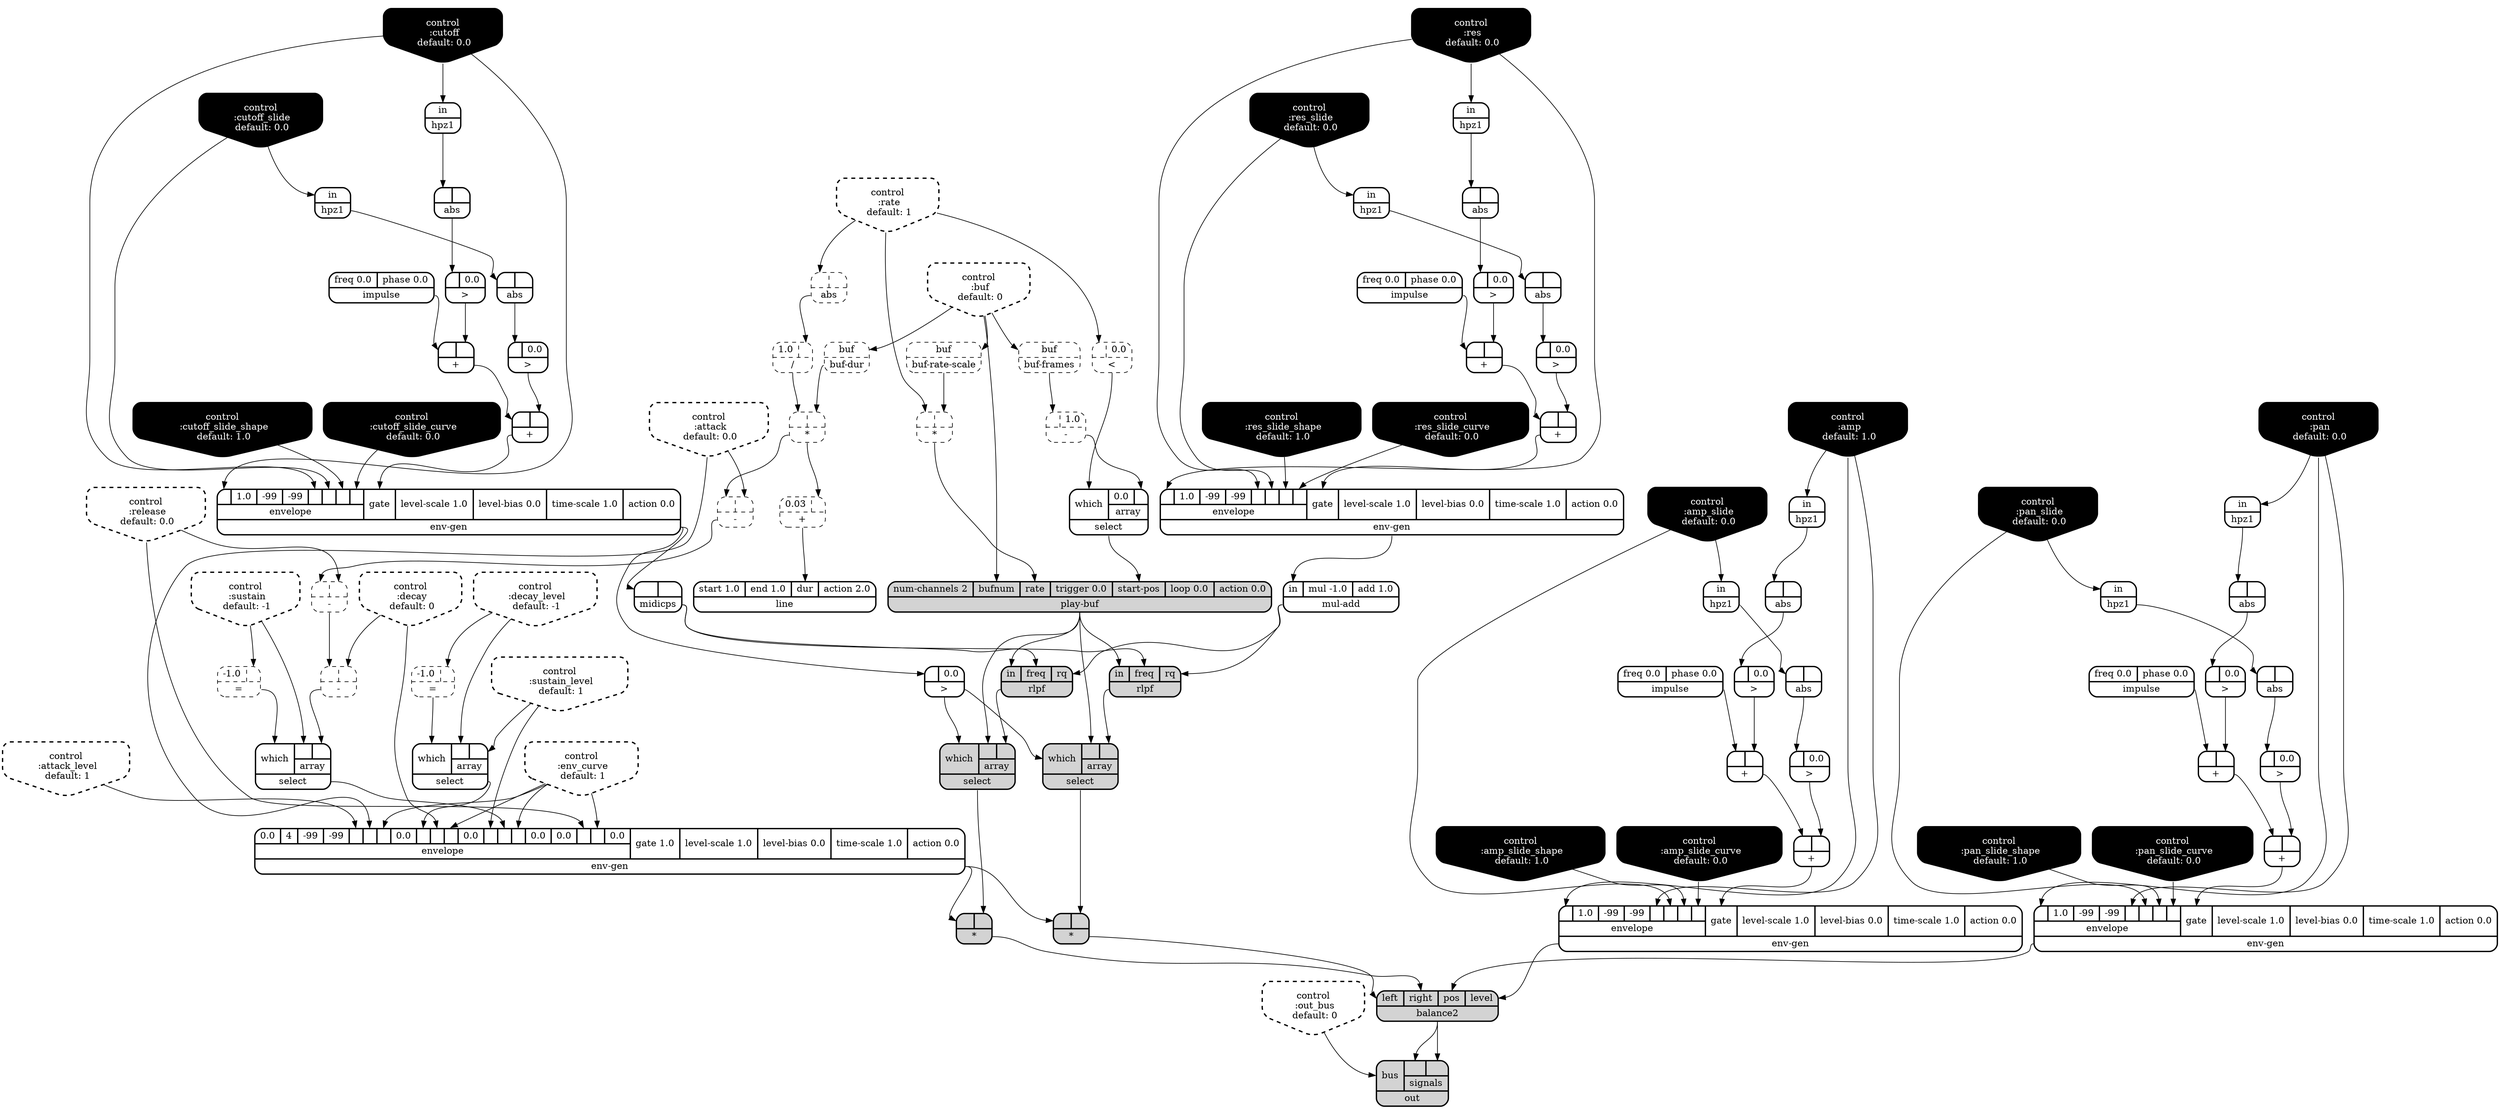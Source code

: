 digraph synthdef {
52 [label = "{{ <a> |<b> } |<__UG_NAME__>* }" style="dashed, rounded" shape=record rankdir=LR];
65 [label = "{{ <a> |<b> } |<__UG_NAME__>* }" style="dashed, rounded" shape=record rankdir=LR];
92 [label = "{{ <a> |<b> } |<__UG_NAME__>* }" style="filled, bold, rounded"  shape=record rankdir=LR];
94 [label = "{{ <a> |<b> } |<__UG_NAME__>* }" style="filled, bold, rounded"  shape=record rankdir=LR];
32 [label = "{{ <a> |<b> } |<__UG_NAME__>+ }" style="bold, rounded" shape=record rankdir=LR];
36 [label = "{{ <a> |<b> } |<__UG_NAME__>+ }" style="bold, rounded" shape=record rankdir=LR];
42 [label = "{{ <a> |<b> } |<__UG_NAME__>+ }" style="bold, rounded" shape=record rankdir=LR];
46 [label = "{{ <a> |<b> } |<__UG_NAME__>+ }" style="bold, rounded" shape=record rankdir=LR];
60 [label = "{{ <a> |<b> } |<__UG_NAME__>+ }" style="bold, rounded" shape=record rankdir=LR];
69 [label = "{{ <a> |<b> } |<__UG_NAME__>+ }" style="bold, rounded" shape=record rankdir=LR];
77 [label = "{{ <a> |<b> } |<__UG_NAME__>+ }" style="bold, rounded" shape=record rankdir=LR];
79 [label = "{{ <a> |<b> } |<__UG_NAME__>+ }" style="bold, rounded" shape=record rankdir=LR];
97 [label = "{{ <a> 0.03|<b> } |<__UG_NAME__>+ }" style="dashed, rounded" shape=record rankdir=LR];
53 [label = "{{ <a> |<b> } |<__UG_NAME__>- }" style="dashed, rounded" shape=record rankdir=LR];
54 [label = "{{ <a> |<b> } |<__UG_NAME__>- }" style="dashed, rounded" shape=record rankdir=LR];
55 [label = "{{ <a> |<b> } |<__UG_NAME__>- }" style="dashed, rounded" shape=record rankdir=LR];
72 [label = "{{ <a> |<b> 1.0} |<__UG_NAME__>- }" style="dashed, rounded" shape=record rankdir=LR];
50 [label = "{{ <a> 1.0|<b> } |<__UG_NAME__>/ }" style="dashed, rounded" shape=record rankdir=LR];
27 [label = "{{ <a> |<b> 0.0} |<__UG_NAME__>\< }" style="dashed, rounded" shape=record rankdir=LR];
84 [label = "{{ <a> -1.0|<b> } |<__UG_NAME__>= }" style="dashed, rounded" shape=record rankdir=LR];
86 [label = "{{ <a> -1.0|<b> } |<__UG_NAME__>= }" style="dashed, rounded" shape=record rankdir=LR];
31 [label = "{{ <a> |<b> 0.0} |<__UG_NAME__>\> }" style="bold, rounded" shape=record rankdir=LR];
35 [label = "{{ <a> |<b> 0.0} |<__UG_NAME__>\> }" style="bold, rounded" shape=record rankdir=LR];
41 [label = "{{ <a> |<b> 0.0} |<__UG_NAME__>\> }" style="bold, rounded" shape=record rankdir=LR];
45 [label = "{{ <a> |<b> 0.0} |<__UG_NAME__>\> }" style="bold, rounded" shape=record rankdir=LR];
59 [label = "{{ <a> |<b> 0.0} |<__UG_NAME__>\> }" style="bold, rounded" shape=record rankdir=LR];
68 [label = "{{ <a> |<b> 0.0} |<__UG_NAME__>\> }" style="bold, rounded" shape=record rankdir=LR];
76 [label = "{{ <a> |<b> 0.0} |<__UG_NAME__>\> }" style="bold, rounded" shape=record rankdir=LR];
78 [label = "{{ <a> |<b> 0.0} |<__UG_NAME__>\> }" style="bold, rounded" shape=record rankdir=LR];
89 [label = "{{ <a> |<b> 0.0} |<__UG_NAME__>\> }" style="bold, rounded" shape=record rankdir=LR];
30 [label = "{{ <a> |<b> } |<__UG_NAME__>abs }" style="bold, rounded" shape=record rankdir=LR];
34 [label = "{{ <a> |<b> } |<__UG_NAME__>abs }" style="bold, rounded" shape=record rankdir=LR];
40 [label = "{{ <a> |<b> } |<__UG_NAME__>abs }" style="bold, rounded" shape=record rankdir=LR];
44 [label = "{{ <a> |<b> } |<__UG_NAME__>abs }" style="bold, rounded" shape=record rankdir=LR];
49 [label = "{{ <a> |<b> } |<__UG_NAME__>abs }" style="dashed, rounded" shape=record rankdir=LR];
58 [label = "{{ <a> |<b> } |<__UG_NAME__>abs }" style="bold, rounded" shape=record rankdir=LR];
63 [label = "{{ <a> |<b> } |<__UG_NAME__>abs }" style="bold, rounded" shape=record rankdir=LR];
67 [label = "{{ <a> |<b> } |<__UG_NAME__>abs }" style="bold, rounded" shape=record rankdir=LR];
75 [label = "{{ <a> |<b> } |<__UG_NAME__>abs }" style="bold, rounded" shape=record rankdir=LR];
95 [label = "{{ <left> left|<right> right|<pos> pos|<level> level} |<__UG_NAME__>balance2 }" style="filled, bold, rounded"  shape=record rankdir=LR];
51 [label = "{{ <buf> buf} |<__UG_NAME__>buf-dur }" style="dashed, rounded" shape=record rankdir=LR];
71 [label = "{{ <buf> buf} |<__UG_NAME__>buf-frames }" style="dashed, rounded" shape=record rankdir=LR];
64 [label = "{{ <buf> buf} |<__UG_NAME__>buf-rate-scale }" style="dashed, rounded" shape=record rankdir=LR];
0 [label = "control
 :buf
 default: 0" shape=invhouse style="rounded, dashed, filled, bold" fillcolor=white fontcolor=black ]; 
1 [label = "control
 :attack
 default: 0.0" shape=invhouse style="rounded, dashed, filled, bold" fillcolor=white fontcolor=black ]; 
2 [label = "control
 :decay
 default: 0" shape=invhouse style="rounded, dashed, filled, bold" fillcolor=white fontcolor=black ]; 
3 [label = "control
 :sustain
 default: -1" shape=invhouse style="rounded, dashed, filled, bold" fillcolor=white fontcolor=black ]; 
4 [label = "control
 :release
 default: 0.0" shape=invhouse style="rounded, dashed, filled, bold" fillcolor=white fontcolor=black ]; 
5 [label = "control
 :attack_level
 default: 1" shape=invhouse style="rounded, dashed, filled, bold" fillcolor=white fontcolor=black ]; 
6 [label = "control
 :decay_level
 default: -1" shape=invhouse style="rounded, dashed, filled, bold" fillcolor=white fontcolor=black ]; 
7 [label = "control
 :sustain_level
 default: 1" shape=invhouse style="rounded, dashed, filled, bold" fillcolor=white fontcolor=black ]; 
8 [label = "control
 :env_curve
 default: 1" shape=invhouse style="rounded, dashed, filled, bold" fillcolor=white fontcolor=black ]; 
9 [label = "control
 :rate
 default: 1" shape=invhouse style="rounded, dashed, filled, bold" fillcolor=white fontcolor=black ]; 
10 [label = "control
 :out_bus
 default: 0" shape=invhouse style="rounded, dashed, filled, bold" fillcolor=white fontcolor=black ]; 
11 [label = "control
 :amp
 default: 1.0" shape=invhouse style="rounded, filled, bold" fillcolor=black fontcolor=white ]; 
12 [label = "control
 :amp_slide
 default: 0.0" shape=invhouse style="rounded, filled, bold" fillcolor=black fontcolor=white ]; 
13 [label = "control
 :amp_slide_shape
 default: 1.0" shape=invhouse style="rounded, filled, bold" fillcolor=black fontcolor=white ]; 
14 [label = "control
 :amp_slide_curve
 default: 0.0" shape=invhouse style="rounded, filled, bold" fillcolor=black fontcolor=white ]; 
15 [label = "control
 :pan
 default: 0.0" shape=invhouse style="rounded, filled, bold" fillcolor=black fontcolor=white ]; 
16 [label = "control
 :pan_slide
 default: 0.0" shape=invhouse style="rounded, filled, bold" fillcolor=black fontcolor=white ]; 
17 [label = "control
 :pan_slide_shape
 default: 1.0" shape=invhouse style="rounded, filled, bold" fillcolor=black fontcolor=white ]; 
18 [label = "control
 :pan_slide_curve
 default: 0.0" shape=invhouse style="rounded, filled, bold" fillcolor=black fontcolor=white ]; 
19 [label = "control
 :cutoff
 default: 0.0" shape=invhouse style="rounded, filled, bold" fillcolor=black fontcolor=white ]; 
20 [label = "control
 :cutoff_slide
 default: 0.0" shape=invhouse style="rounded, filled, bold" fillcolor=black fontcolor=white ]; 
21 [label = "control
 :cutoff_slide_shape
 default: 1.0" shape=invhouse style="rounded, filled, bold" fillcolor=black fontcolor=white ]; 
22 [label = "control
 :cutoff_slide_curve
 default: 0.0" shape=invhouse style="rounded, filled, bold" fillcolor=black fontcolor=white ]; 
23 [label = "control
 :res
 default: 0.0" shape=invhouse style="rounded, filled, bold" fillcolor=black fontcolor=white ]; 
24 [label = "control
 :res_slide
 default: 0.0" shape=invhouse style="rounded, filled, bold" fillcolor=black fontcolor=white ]; 
25 [label = "control
 :res_slide_shape
 default: 1.0" shape=invhouse style="rounded, filled, bold" fillcolor=black fontcolor=white ]; 
26 [label = "control
 :res_slide_curve
 default: 0.0" shape=invhouse style="rounded, filled, bold" fillcolor=black fontcolor=white ]; 
37 [label = "{{ {{<envelope___control___0>|1.0|-99|-99|<envelope___control___4>|<envelope___control___5>|<envelope___control___6>|<envelope___control___7>}|envelope}|<gate> gate|<level____scale> level-scale 1.0|<level____bias> level-bias 0.0|<time____scale> time-scale 1.0|<action> action 0.0} |<__UG_NAME__>env-gen }" style="bold, rounded" shape=record rankdir=LR];
47 [label = "{{ {{<envelope___control___0>|1.0|-99|-99|<envelope___control___4>|<envelope___control___5>|<envelope___control___6>|<envelope___control___7>}|envelope}|<gate> gate|<level____scale> level-scale 1.0|<level____bias> level-bias 0.0|<time____scale> time-scale 1.0|<action> action 0.0} |<__UG_NAME__>env-gen }" style="bold, rounded" shape=record rankdir=LR];
70 [label = "{{ {{<envelope___control___0>|1.0|-99|-99|<envelope___control___4>|<envelope___control___5>|<envelope___control___6>|<envelope___control___7>}|envelope}|<gate> gate|<level____scale> level-scale 1.0|<level____bias> level-bias 0.0|<time____scale> time-scale 1.0|<action> action 0.0} |<__UG_NAME__>env-gen }" style="bold, rounded" shape=record rankdir=LR];
80 [label = "{{ {{<envelope___control___0>|1.0|-99|-99|<envelope___control___4>|<envelope___control___5>|<envelope___control___6>|<envelope___control___7>}|envelope}|<gate> gate|<level____scale> level-scale 1.0|<level____bias> level-bias 0.0|<time____scale> time-scale 1.0|<action> action 0.0} |<__UG_NAME__>env-gen }" style="bold, rounded" shape=record rankdir=LR];
88 [label = "{{ {{0.0|4|-99|-99|<envelope___control___4>|<envelope___control___5>|<envelope___control___6>|0.0|<envelope___select___8>|<envelope___control___9>|<envelope___control___10>|0.0|<envelope___control___12>|<envelope___select___13>|<envelope___control___14>|0.0|0.0|<envelope___control___17>|<envelope___control___18>|0.0}|envelope}|<gate> gate 1.0|<level____scale> level-scale 1.0|<level____bias> level-bias 0.0|<time____scale> time-scale 1.0|<action> action 0.0} |<__UG_NAME__>env-gen }" style="bold, rounded" shape=record rankdir=LR];
29 [label = "{{ <in> in} |<__UG_NAME__>hpz1 }" style="bold, rounded" shape=record rankdir=LR];
33 [label = "{{ <in> in} |<__UG_NAME__>hpz1 }" style="bold, rounded" shape=record rankdir=LR];
38 [label = "{{ <in> in} |<__UG_NAME__>hpz1 }" style="bold, rounded" shape=record rankdir=LR];
43 [label = "{{ <in> in} |<__UG_NAME__>hpz1 }" style="bold, rounded" shape=record rankdir=LR];
57 [label = "{{ <in> in} |<__UG_NAME__>hpz1 }" style="bold, rounded" shape=record rankdir=LR];
61 [label = "{{ <in> in} |<__UG_NAME__>hpz1 }" style="bold, rounded" shape=record rankdir=LR];
62 [label = "{{ <in> in} |<__UG_NAME__>hpz1 }" style="bold, rounded" shape=record rankdir=LR];
66 [label = "{{ <in> in} |<__UG_NAME__>hpz1 }" style="bold, rounded" shape=record rankdir=LR];
28 [label = "{{ <freq> freq 0.0|<phase> phase 0.0} |<__UG_NAME__>impulse }" style="bold, rounded" shape=record rankdir=LR];
39 [label = "{{ <freq> freq 0.0|<phase> phase 0.0} |<__UG_NAME__>impulse }" style="bold, rounded" shape=record rankdir=LR];
56 [label = "{{ <freq> freq 0.0|<phase> phase 0.0} |<__UG_NAME__>impulse }" style="bold, rounded" shape=record rankdir=LR];
74 [label = "{{ <freq> freq 0.0|<phase> phase 0.0} |<__UG_NAME__>impulse }" style="bold, rounded" shape=record rankdir=LR];
98 [label = "{{ <start> start 1.0|<end> end 1.0|<dur> dur|<action> action 2.0} |<__UG_NAME__>line }" style="bold, rounded" shape=record rankdir=LR];
48 [label = "{{ <a> |<b> } |<__UG_NAME__>midicps }" style="bold, rounded" shape=record rankdir=LR];
81 [label = "{{ <in> in|<mul> mul -1.0|<add> add 1.0} |<__UG_NAME__>mul-add }" style="bold, rounded" shape=record rankdir=LR];
96 [label = "{{ <bus> bus|{{<signals___balance2___0>|<signals___balance2___1>}|signals}} |<__UG_NAME__>out }" style="filled, bold, rounded"  shape=record rankdir=LR];
82 [label = "{{ <num____channels> num-channels 2|<bufnum> bufnum|<rate> rate|<trigger> trigger 0.0|<start____pos> start-pos|<loop> loop 0.0|<action> action 0.0} |<__UG_NAME__>play-buf }" style="filled, bold, rounded"  shape=record rankdir=LR];
83 [label = "{{ <in> in|<freq> freq|<rq> rq} |<__UG_NAME__>rlpf }" style="filled, bold, rounded"  shape=record rankdir=LR];
90 [label = "{{ <in> in|<freq> freq|<rq> rq} |<__UG_NAME__>rlpf }" style="filled, bold, rounded"  shape=record rankdir=LR];
73 [label = "{{ <which> which|{{0.0|<array___binary____op____u____gen___1>}|array}} |<__UG_NAME__>select }" style="bold, rounded" shape=record rankdir=LR];
85 [label = "{{ <which> which|{{<array___control___0>|<array___control___1>}|array}} |<__UG_NAME__>select }" style="bold, rounded" shape=record rankdir=LR];
87 [label = "{{ <which> which|{{<array___control___0>|<array___binary____op____u____gen___1>}|array}} |<__UG_NAME__>select }" style="bold, rounded" shape=record rankdir=LR];
91 [label = "{{ <which> which|{{<array___play____buf___0>|<array___rlpf___1>}|array}} |<__UG_NAME__>select }" style="filled, bold, rounded"  shape=record rankdir=LR];
93 [label = "{{ <which> which|{{<array___play____buf___0>|<array___rlpf___1>}|array}} |<__UG_NAME__>select }" style="filled, bold, rounded"  shape=record rankdir=LR];

51:__UG_NAME__ -> 52:b ;
50:__UG_NAME__ -> 52:a ;
64:__UG_NAME__ -> 65:b ;
9:__UG_NAME__ -> 65:a ;
91:__UG_NAME__ -> 92:b ;
88:__UG_NAME__ -> 92:a ;
93:__UG_NAME__ -> 94:b ;
88:__UG_NAME__ -> 94:a ;
31:__UG_NAME__ -> 32:b ;
28:__UG_NAME__ -> 32:a ;
35:__UG_NAME__ -> 36:b ;
32:__UG_NAME__ -> 36:a ;
41:__UG_NAME__ -> 42:b ;
39:__UG_NAME__ -> 42:a ;
45:__UG_NAME__ -> 46:b ;
42:__UG_NAME__ -> 46:a ;
59:__UG_NAME__ -> 60:b ;
56:__UG_NAME__ -> 60:a ;
68:__UG_NAME__ -> 69:b ;
60:__UG_NAME__ -> 69:a ;
76:__UG_NAME__ -> 77:b ;
74:__UG_NAME__ -> 77:a ;
78:__UG_NAME__ -> 79:b ;
77:__UG_NAME__ -> 79:a ;
52:__UG_NAME__ -> 97:b ;
1:__UG_NAME__ -> 53:b ;
52:__UG_NAME__ -> 53:a ;
4:__UG_NAME__ -> 54:b ;
53:__UG_NAME__ -> 54:a ;
2:__UG_NAME__ -> 55:b ;
54:__UG_NAME__ -> 55:a ;
71:__UG_NAME__ -> 72:a ;
49:__UG_NAME__ -> 50:b ;
9:__UG_NAME__ -> 27:a ;
6:__UG_NAME__ -> 84:b ;
3:__UG_NAME__ -> 86:b ;
30:__UG_NAME__ -> 31:a ;
34:__UG_NAME__ -> 35:a ;
40:__UG_NAME__ -> 41:a ;
44:__UG_NAME__ -> 45:a ;
58:__UG_NAME__ -> 59:a ;
67:__UG_NAME__ -> 68:a ;
75:__UG_NAME__ -> 76:a ;
63:__UG_NAME__ -> 78:a ;
47:__UG_NAME__ -> 89:a ;
29:__UG_NAME__ -> 30:a ;
33:__UG_NAME__ -> 34:a ;
38:__UG_NAME__ -> 40:a ;
43:__UG_NAME__ -> 44:a ;
9:__UG_NAME__ -> 49:a ;
57:__UG_NAME__ -> 58:a ;
62:__UG_NAME__ -> 63:a ;
66:__UG_NAME__ -> 67:a ;
61:__UG_NAME__ -> 75:a ;
37:__UG_NAME__ -> 95:level ;
70:__UG_NAME__ -> 95:pos ;
94:__UG_NAME__ -> 95:right ;
92:__UG_NAME__ -> 95:left ;
0:__UG_NAME__ -> 51:buf ;
0:__UG_NAME__ -> 71:buf ;
0:__UG_NAME__ -> 64:buf ;
36:__UG_NAME__ -> 37:gate ;
11:__UG_NAME__ -> 37:envelope___control___0 ;
11:__UG_NAME__ -> 37:envelope___control___4 ;
12:__UG_NAME__ -> 37:envelope___control___5 ;
13:__UG_NAME__ -> 37:envelope___control___6 ;
14:__UG_NAME__ -> 37:envelope___control___7 ;
46:__UG_NAME__ -> 47:gate ;
19:__UG_NAME__ -> 47:envelope___control___0 ;
19:__UG_NAME__ -> 47:envelope___control___4 ;
20:__UG_NAME__ -> 47:envelope___control___5 ;
21:__UG_NAME__ -> 47:envelope___control___6 ;
22:__UG_NAME__ -> 47:envelope___control___7 ;
69:__UG_NAME__ -> 70:gate ;
15:__UG_NAME__ -> 70:envelope___control___0 ;
15:__UG_NAME__ -> 70:envelope___control___4 ;
16:__UG_NAME__ -> 70:envelope___control___5 ;
17:__UG_NAME__ -> 70:envelope___control___6 ;
18:__UG_NAME__ -> 70:envelope___control___7 ;
79:__UG_NAME__ -> 80:gate ;
23:__UG_NAME__ -> 80:envelope___control___0 ;
23:__UG_NAME__ -> 80:envelope___control___4 ;
24:__UG_NAME__ -> 80:envelope___control___5 ;
25:__UG_NAME__ -> 80:envelope___control___6 ;
26:__UG_NAME__ -> 80:envelope___control___7 ;
5:__UG_NAME__ -> 88:envelope___control___4 ;
1:__UG_NAME__ -> 88:envelope___control___5 ;
8:__UG_NAME__ -> 88:envelope___control___6 ;
85:__UG_NAME__ -> 88:envelope___select___8 ;
2:__UG_NAME__ -> 88:envelope___control___9 ;
8:__UG_NAME__ -> 88:envelope___control___10 ;
7:__UG_NAME__ -> 88:envelope___control___12 ;
87:__UG_NAME__ -> 88:envelope___select___13 ;
8:__UG_NAME__ -> 88:envelope___control___14 ;
4:__UG_NAME__ -> 88:envelope___control___17 ;
8:__UG_NAME__ -> 88:envelope___control___18 ;
11:__UG_NAME__ -> 29:in ;
12:__UG_NAME__ -> 33:in ;
19:__UG_NAME__ -> 38:in ;
20:__UG_NAME__ -> 43:in ;
15:__UG_NAME__ -> 57:in ;
23:__UG_NAME__ -> 61:in ;
24:__UG_NAME__ -> 62:in ;
16:__UG_NAME__ -> 66:in ;
97:__UG_NAME__ -> 98:dur ;
47:__UG_NAME__ -> 48:a ;
80:__UG_NAME__ -> 81:in ;
95:__UG_NAME__ -> 96:signals___balance2___0 ;
95:__UG_NAME__ -> 96:signals___balance2___1 ;
10:__UG_NAME__ -> 96:bus ;
73:__UG_NAME__ -> 82:start____pos ;
65:__UG_NAME__ -> 82:rate ;
0:__UG_NAME__ -> 82:bufnum ;
81:__UG_NAME__ -> 83:rq ;
48:__UG_NAME__ -> 83:freq ;
82:__UG_NAME__ -> 83:in ;
81:__UG_NAME__ -> 90:rq ;
48:__UG_NAME__ -> 90:freq ;
82:__UG_NAME__ -> 90:in ;
72:__UG_NAME__ -> 73:array___binary____op____u____gen___1 ;
27:__UG_NAME__ -> 73:which ;
6:__UG_NAME__ -> 85:array___control___0 ;
7:__UG_NAME__ -> 85:array___control___1 ;
84:__UG_NAME__ -> 85:which ;
3:__UG_NAME__ -> 87:array___control___0 ;
55:__UG_NAME__ -> 87:array___binary____op____u____gen___1 ;
86:__UG_NAME__ -> 87:which ;
82:__UG_NAME__ -> 91:array___play____buf___0 ;
90:__UG_NAME__ -> 91:array___rlpf___1 ;
89:__UG_NAME__ -> 91:which ;
82:__UG_NAME__ -> 93:array___play____buf___0 ;
83:__UG_NAME__ -> 93:array___rlpf___1 ;
89:__UG_NAME__ -> 93:which ;

}